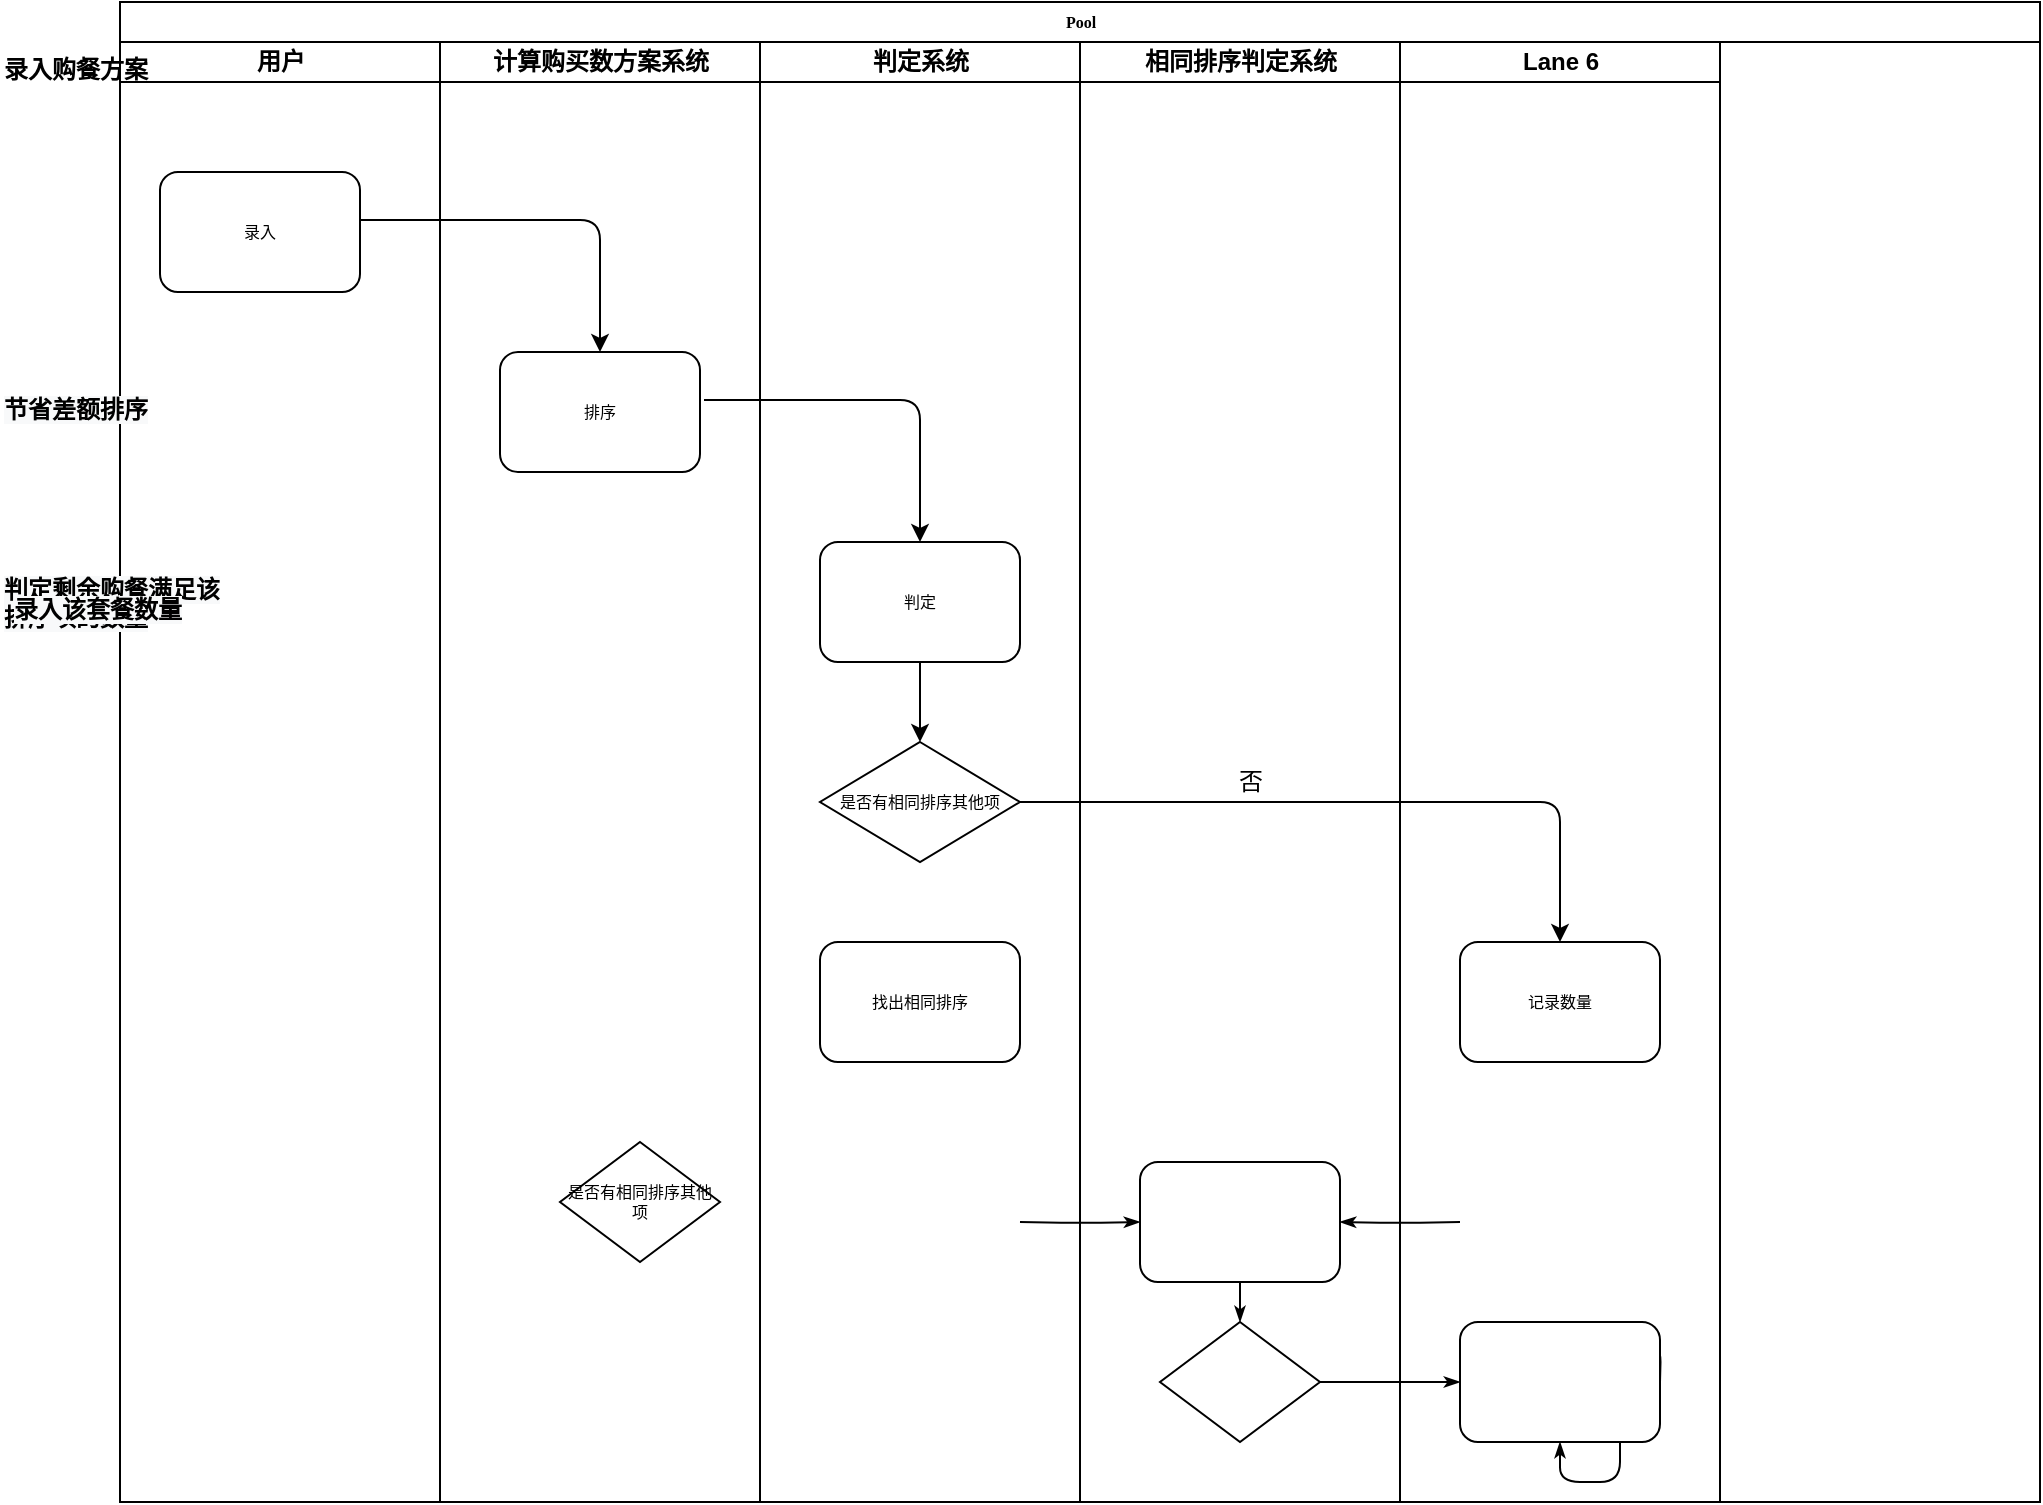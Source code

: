 <mxfile version="14.2.9" type="github" pages="3">
  <diagram name="Page-1" id="74e2e168-ea6b-b213-b513-2b3c1d86103e">
    <mxGraphModel dx="897" dy="621" grid="1" gridSize="10" guides="1" tooltips="1" connect="1" arrows="1" fold="1" page="1" pageScale="1" pageWidth="1100" pageHeight="850" background="#ffffff" math="0" shadow="0">
      <root>
        <mxCell id="0" />
        <mxCell id="1" parent="0" />
        <mxCell id="77e6c97f196da883-1" value="Pool" style="swimlane;html=1;childLayout=stackLayout;startSize=20;rounded=0;shadow=0;labelBackgroundColor=none;strokeWidth=1;fontFamily=Verdana;fontSize=8;align=center;" parent="1" vertex="1">
          <mxGeometry x="70" y="120" width="960" height="750" as="geometry" />
        </mxCell>
        <mxCell id="77e6c97f196da883-2" value="用户" style="swimlane;html=1;startSize=20;" parent="77e6c97f196da883-1" vertex="1">
          <mxGeometry y="20" width="160" height="730" as="geometry" />
        </mxCell>
        <mxCell id="77e6c97f196da883-8" value="录入" style="rounded=1;whiteSpace=wrap;html=1;shadow=0;labelBackgroundColor=none;strokeWidth=1;fontFamily=Verdana;fontSize=8;align=center;" parent="77e6c97f196da883-2" vertex="1">
          <mxGeometry x="20" y="65" width="100" height="60" as="geometry" />
        </mxCell>
        <mxCell id="ouL7xCyoLX6YHPkjMQPY-2" value="&lt;span style=&quot;color: rgb(0 , 0 , 0) ; font-family: &amp;#34;helvetica&amp;#34; ; font-size: 12px ; font-style: normal ; font-weight: 700 ; letter-spacing: normal ; text-align: center ; text-indent: 0px ; text-transform: none ; word-spacing: 0px ; background-color: rgb(248 , 249 , 250) ; display: inline ; float: none&quot;&gt;节省差额排序&lt;/span&gt;" style="text;whiteSpace=wrap;html=1;" parent="77e6c97f196da883-2" vertex="1">
          <mxGeometry x="-60" y="170" width="90" height="30" as="geometry" />
        </mxCell>
        <mxCell id="ouL7xCyoLX6YHPkjMQPY-3" value="&lt;span style=&quot;color: rgb(0 , 0 , 0) ; font-family: &amp;#34;helvetica&amp;#34; ; font-size: 12px ; font-style: normal ; font-weight: 700 ; letter-spacing: normal ; text-align: center ; text-indent: 0px ; text-transform: none ; word-spacing: 0px ; background-color: rgb(248 , 249 , 250) ; display: inline ; float: none&quot;&gt;判定剩余购餐满足该排序项的数量&lt;/span&gt;" style="text;whiteSpace=wrap;html=1;" parent="77e6c97f196da883-2" vertex="1">
          <mxGeometry x="-60" y="260" width="110" height="30" as="geometry" />
        </mxCell>
        <mxCell id="77e6c97f196da883-39" style="edgeStyle=orthogonalEdgeStyle;rounded=1;html=1;labelBackgroundColor=none;startArrow=none;startFill=0;startSize=5;endArrow=classicThin;endFill=1;endSize=5;jettySize=auto;orthogonalLoop=1;strokeWidth=1;fontFamily=Verdana;fontSize=8" parent="77e6c97f196da883-1" source="77e6c97f196da883-20" edge="1">
          <mxGeometry relative="1" as="geometry">
            <mxPoint x="670" y="690" as="targetPoint" />
          </mxGeometry>
        </mxCell>
        <mxCell id="77e6c97f196da883-40" style="edgeStyle=orthogonalEdgeStyle;rounded=1;html=1;labelBackgroundColor=none;startArrow=none;startFill=0;startSize=5;endArrow=classicThin;endFill=1;endSize=5;jettySize=auto;orthogonalLoop=1;strokeWidth=1;fontFamily=Verdana;fontSize=8" parent="77e6c97f196da883-1" target="77e6c97f196da883-24" edge="1">
          <mxGeometry relative="1" as="geometry">
            <mxPoint x="770" y="690" as="sourcePoint" />
          </mxGeometry>
        </mxCell>
        <mxCell id="107ba76e4e335f99-3" style="edgeStyle=orthogonalEdgeStyle;rounded=1;html=1;labelBackgroundColor=none;startArrow=none;startFill=0;startSize=5;endArrow=classicThin;endFill=1;endSize=5;jettySize=auto;orthogonalLoop=1;strokeColor=#000000;strokeWidth=1;fontFamily=Verdana;fontSize=8;fontColor=#000000;" parent="77e6c97f196da883-1" target="77e6c97f196da883-19" edge="1">
          <mxGeometry relative="1" as="geometry">
            <mxPoint x="670" y="610" as="sourcePoint" />
          </mxGeometry>
        </mxCell>
        <mxCell id="107ba76e4e335f99-6" style="edgeStyle=orthogonalEdgeStyle;rounded=1;html=1;labelBackgroundColor=none;startArrow=none;startFill=0;startSize=5;endArrow=classicThin;endFill=1;endSize=5;jettySize=auto;orthogonalLoop=1;strokeWidth=1;fontFamily=Verdana;fontSize=8" parent="77e6c97f196da883-1" target="77e6c97f196da883-19" edge="1">
          <mxGeometry relative="1" as="geometry">
            <mxPoint x="450" y="610" as="sourcePoint" />
          </mxGeometry>
        </mxCell>
        <mxCell id="77e6c97f196da883-3" value="计算购买数方案系统" style="swimlane;html=1;startSize=20;" parent="77e6c97f196da883-1" vertex="1">
          <mxGeometry x="160" y="20" width="160" height="730" as="geometry" />
        </mxCell>
        <mxCell id="77e6c97f196da883-9" value="排序" style="rounded=1;whiteSpace=wrap;html=1;shadow=0;labelBackgroundColor=none;strokeWidth=1;fontFamily=Verdana;fontSize=8;align=center;" parent="77e6c97f196da883-3" vertex="1">
          <mxGeometry x="30" y="155" width="100" height="60" as="geometry" />
        </mxCell>
        <mxCell id="ouL7xCyoLX6YHPkjMQPY-8" value="是否有相同排序其他项" style="rhombus;whiteSpace=wrap;html=1;rounded=0;shadow=0;labelBackgroundColor=none;strokeWidth=1;fontFamily=Verdana;fontSize=8;align=center;" parent="77e6c97f196da883-3" vertex="1">
          <mxGeometry x="60" y="550" width="80" height="60" as="geometry" />
        </mxCell>
        <mxCell id="77e6c97f196da883-4" value="判定系统" style="swimlane;html=1;startSize=20;" parent="77e6c97f196da883-1" vertex="1">
          <mxGeometry x="320" y="20" width="160" height="730" as="geometry" />
        </mxCell>
        <mxCell id="ouL7xCyoLX6YHPkjMQPY-9" value="判定" style="rounded=1;whiteSpace=wrap;html=1;shadow=0;labelBackgroundColor=none;strokeWidth=1;fontFamily=Verdana;fontSize=8;align=center;" parent="77e6c97f196da883-4" vertex="1">
          <mxGeometry x="30" y="250" width="100" height="60" as="geometry" />
        </mxCell>
        <mxCell id="ouL7xCyoLX6YHPkjMQPY-12" value="是否有相同排序其他项" style="rhombus;whiteSpace=wrap;html=1;rounded=0;shadow=0;labelBackgroundColor=none;strokeWidth=1;fontFamily=Verdana;fontSize=8;align=center;" parent="77e6c97f196da883-4" vertex="1">
          <mxGeometry x="30" y="350" width="100" height="60" as="geometry" />
        </mxCell>
        <mxCell id="ouL7xCyoLX6YHPkjMQPY-16" value="" style="endArrow=classic;html=1;entryX=0.5;entryY=0;entryDx=0;entryDy=0;" parent="77e6c97f196da883-4" source="ouL7xCyoLX6YHPkjMQPY-9" target="ouL7xCyoLX6YHPkjMQPY-12" edge="1">
          <mxGeometry width="50" height="50" relative="1" as="geometry">
            <mxPoint x="-80" y="270" as="sourcePoint" />
            <mxPoint x="-30" y="220" as="targetPoint" />
          </mxGeometry>
        </mxCell>
        <mxCell id="77e6c97f196da883-15" value="找出相同排序" style="rounded=1;whiteSpace=wrap;html=1;shadow=0;labelBackgroundColor=none;strokeWidth=1;fontFamily=Verdana;fontSize=8;align=center;" parent="77e6c97f196da883-4" vertex="1">
          <mxGeometry x="30" y="450" width="100" height="60" as="geometry" />
        </mxCell>
        <mxCell id="77e6c97f196da883-5" value="相同排序判定系统" style="swimlane;html=1;startSize=20;" parent="77e6c97f196da883-1" vertex="1">
          <mxGeometry x="480" y="20" width="160" height="730" as="geometry" />
        </mxCell>
        <mxCell id="77e6c97f196da883-19" value="" style="rounded=1;whiteSpace=wrap;html=1;shadow=0;labelBackgroundColor=none;strokeWidth=1;fontFamily=Verdana;fontSize=8;align=center;" parent="77e6c97f196da883-5" vertex="1">
          <mxGeometry x="30" y="560" width="100" height="60" as="geometry" />
        </mxCell>
        <mxCell id="77e6c97f196da883-20" value="" style="rhombus;whiteSpace=wrap;html=1;rounded=0;shadow=0;labelBackgroundColor=none;strokeWidth=1;fontFamily=Verdana;fontSize=8;align=center;" parent="77e6c97f196da883-5" vertex="1">
          <mxGeometry x="40" y="640" width="80" height="60" as="geometry" />
        </mxCell>
        <mxCell id="77e6c97f196da883-36" style="edgeStyle=orthogonalEdgeStyle;rounded=1;html=1;labelBackgroundColor=none;startArrow=none;startFill=0;startSize=5;endArrow=classicThin;endFill=1;endSize=5;jettySize=auto;orthogonalLoop=1;strokeWidth=1;fontFamily=Verdana;fontSize=8" parent="77e6c97f196da883-5" source="77e6c97f196da883-19" target="77e6c97f196da883-20" edge="1">
          <mxGeometry relative="1" as="geometry" />
        </mxCell>
        <mxCell id="ouL7xCyoLX6YHPkjMQPY-18" value="否" style="text;html=1;resizable=0;autosize=1;align=center;verticalAlign=middle;points=[];fillColor=none;strokeColor=none;rounded=0;" parent="77e6c97f196da883-5" vertex="1">
          <mxGeometry x="70" y="360" width="30" height="20" as="geometry" />
        </mxCell>
        <mxCell id="77e6c97f196da883-7" value="Lane 6" style="swimlane;html=1;startSize=20;" parent="77e6c97f196da883-1" vertex="1">
          <mxGeometry x="640" y="20" width="160" height="730" as="geometry" />
        </mxCell>
        <mxCell id="77e6c97f196da883-24" value="" style="rounded=1;whiteSpace=wrap;html=1;shadow=0;labelBackgroundColor=none;strokeWidth=1;fontFamily=Verdana;fontSize=8;align=center;" parent="77e6c97f196da883-7" vertex="1">
          <mxGeometry x="30" y="640" width="100" height="60" as="geometry" />
        </mxCell>
        <mxCell id="ouL7xCyoLX6YHPkjMQPY-20" value="记录数量" style="rounded=1;whiteSpace=wrap;html=1;shadow=0;labelBackgroundColor=none;strokeWidth=1;fontFamily=Verdana;fontSize=8;align=center;" parent="77e6c97f196da883-7" vertex="1">
          <mxGeometry x="30" y="450" width="100" height="60" as="geometry" />
        </mxCell>
        <mxCell id="ouL7xCyoLX6YHPkjMQPY-13" value="" style="endArrow=classic;html=1;entryX=0.5;entryY=0;entryDx=0;entryDy=0;exitX=1.02;exitY=0.4;exitDx=0;exitDy=0;exitPerimeter=0;" parent="77e6c97f196da883-1" source="77e6c97f196da883-9" target="ouL7xCyoLX6YHPkjMQPY-9" edge="1">
          <mxGeometry width="50" height="50" relative="1" as="geometry">
            <mxPoint x="240" y="480" as="sourcePoint" />
            <mxPoint x="290" y="430" as="targetPoint" />
            <Array as="points">
              <mxPoint x="400" y="199" />
            </Array>
          </mxGeometry>
        </mxCell>
        <mxCell id="ouL7xCyoLX6YHPkjMQPY-15" value="" style="endArrow=classic;html=1;entryX=0.5;entryY=0;entryDx=0;entryDy=0;exitX=1;exitY=0.4;exitDx=0;exitDy=0;exitPerimeter=0;" parent="77e6c97f196da883-1" source="77e6c97f196da883-8" target="77e6c97f196da883-9" edge="1">
          <mxGeometry width="50" height="50" relative="1" as="geometry">
            <mxPoint x="240" y="290" as="sourcePoint" />
            <mxPoint x="290" y="240" as="targetPoint" />
            <Array as="points">
              <mxPoint x="240" y="109" />
            </Array>
          </mxGeometry>
        </mxCell>
        <mxCell id="ouL7xCyoLX6YHPkjMQPY-17" value="" style="endArrow=classic;html=1;entryX=0.5;entryY=0;entryDx=0;entryDy=0;exitX=1;exitY=0.5;exitDx=0;exitDy=0;" parent="77e6c97f196da883-1" source="ouL7xCyoLX6YHPkjMQPY-12" target="ouL7xCyoLX6YHPkjMQPY-20" edge="1">
          <mxGeometry width="50" height="50" relative="1" as="geometry">
            <mxPoint x="240" y="400" as="sourcePoint" />
            <mxPoint x="290" y="350" as="targetPoint" />
            <Array as="points">
              <mxPoint x="720" y="400" />
            </Array>
          </mxGeometry>
        </mxCell>
        <mxCell id="ouL7xCyoLX6YHPkjMQPY-1" value="&lt;div style=&quot;text-align: center&quot;&gt;&lt;span&gt;&lt;font face=&quot;helvetica&quot;&gt;&lt;b&gt;录入购餐方案&lt;/b&gt;&lt;/font&gt;&lt;/span&gt;&lt;/div&gt;" style="text;whiteSpace=wrap;html=1;rotation=0;" parent="1" vertex="1">
          <mxGeometry x="10" y="140" width="100" height="30" as="geometry" />
        </mxCell>
        <mxCell id="ouL7xCyoLX6YHPkjMQPY-11" value="&lt;span style=&quot;color: rgb(0 , 0 , 0) ; font-family: &amp;#34;helvetica&amp;#34; ; font-size: 12px ; font-style: normal ; font-weight: 700 ; letter-spacing: normal ; text-align: center ; text-indent: 0px ; text-transform: none ; word-spacing: 0px ; background-color: rgb(248 , 249 , 250) ; display: inline ; float: none&quot;&gt;录入该套餐数量&lt;/span&gt;" style="text;whiteSpace=wrap;html=1;" parent="1" vertex="1">
          <mxGeometry x="15" y="410" width="90" height="30" as="geometry" />
        </mxCell>
      </root>
    </mxGraphModel>
  </diagram>
  <diagram id="Jp_0Dv9s4Y3nVIQZ1F1w" name="管理员操作流程">
    <mxGraphModel dx="897" dy="564" grid="1" gridSize="10" guides="1" tooltips="1" connect="1" arrows="1" fold="1" page="1" pageScale="1" pageWidth="827" pageHeight="1169" math="0" shadow="0">
      <root>
        <mxCell id="syh2b1wknD5gntk_Asfk-0" />
        <mxCell id="syh2b1wknD5gntk_Asfk-1" parent="syh2b1wknD5gntk_Asfk-0" />
        <mxCell id="e2fdtUEJg0z5a7h14m2f-0" value="管理员操作流程" style="swimlane;html=1;childLayout=stackLayout;startSize=20;rounded=0;shadow=0;labelBackgroundColor=none;strokeWidth=1;fontFamily=Verdana;fontSize=8;align=center;" vertex="1" parent="syh2b1wknD5gntk_Asfk-1">
          <mxGeometry x="310" y="130" width="640" height="510" as="geometry" />
        </mxCell>
        <mxCell id="e2fdtUEJg0z5a7h14m2f-1" value="管理员" style="swimlane;html=1;startSize=20;" vertex="1" parent="e2fdtUEJg0z5a7h14m2f-0">
          <mxGeometry y="20" width="160" height="490" as="geometry" />
        </mxCell>
        <mxCell id="e2fdtUEJg0z5a7h14m2f-2" value="开始" style="rounded=1;whiteSpace=wrap;html=1;shadow=0;labelBackgroundColor=none;strokeWidth=1;fontFamily=Verdana;fontSize=8;align=center;" vertex="1" parent="e2fdtUEJg0z5a7h14m2f-1">
          <mxGeometry x="30" y="60" width="100" height="60" as="geometry" />
        </mxCell>
        <mxCell id="e2fdtUEJg0z5a7h14m2f-35" value="开始" style="rounded=1;whiteSpace=wrap;html=1;shadow=0;labelBackgroundColor=none;strokeWidth=1;fontFamily=Verdana;fontSize=8;align=center;" vertex="1" parent="e2fdtUEJg0z5a7h14m2f-1">
          <mxGeometry x="30" y="310" width="100" height="60" as="geometry" />
        </mxCell>
        <mxCell id="e2fdtUEJg0z5a7h14m2f-9" value="信息录入功能" style="swimlane;html=1;startSize=20;" vertex="1" parent="e2fdtUEJg0z5a7h14m2f-0">
          <mxGeometry x="160" y="20" width="160" height="490" as="geometry" />
        </mxCell>
        <mxCell id="e2fdtUEJg0z5a7h14m2f-10" value="录入套餐图片/价钱/名称/菜品组合" style="rounded=1;whiteSpace=wrap;html=1;shadow=0;labelBackgroundColor=none;strokeWidth=1;fontFamily=Verdana;fontSize=8;align=center;" vertex="1" parent="e2fdtUEJg0z5a7h14m2f-9">
          <mxGeometry x="30" y="312" width="100" height="60" as="geometry" />
        </mxCell>
        <mxCell id="e2fdtUEJg0z5a7h14m2f-32" value="录入菜品图片/价钱/名称" style="rounded=1;whiteSpace=wrap;html=1;shadow=0;labelBackgroundColor=none;strokeWidth=1;fontFamily=Verdana;fontSize=8;align=center;" vertex="1" parent="e2fdtUEJg0z5a7h14m2f-9">
          <mxGeometry x="30" y="60" width="100" height="60" as="geometry" />
        </mxCell>
        <mxCell id="e2fdtUEJg0z5a7h14m2f-12" value="优惠额排序功能" style="swimlane;html=1;startSize=20;" vertex="1" parent="e2fdtUEJg0z5a7h14m2f-0">
          <mxGeometry x="320" y="20" width="160" height="490" as="geometry" />
        </mxCell>
        <mxCell id="e2fdtUEJg0z5a7h14m2f-36" value="由大到小排序" style="rounded=1;whiteSpace=wrap;html=1;shadow=0;labelBackgroundColor=none;strokeWidth=1;fontFamily=Verdana;fontSize=8;align=center;" vertex="1" parent="e2fdtUEJg0z5a7h14m2f-12">
          <mxGeometry x="30" y="312" width="100" height="60" as="geometry" />
        </mxCell>
        <mxCell id="e2fdtUEJg0z5a7h14m2f-17" value="存储功能" style="swimlane;html=1;startSize=20;" vertex="1" parent="e2fdtUEJg0z5a7h14m2f-0">
          <mxGeometry x="480" y="20" width="160" height="490" as="geometry" />
        </mxCell>
        <mxCell id="e2fdtUEJg0z5a7h14m2f-31" value="存储" style="rounded=1;whiteSpace=wrap;html=1;shadow=0;labelBackgroundColor=none;strokeWidth=1;fontFamily=Verdana;fontSize=8;align=center;" vertex="1" parent="e2fdtUEJg0z5a7h14m2f-17">
          <mxGeometry x="30" y="60" width="100" height="60" as="geometry" />
        </mxCell>
        <mxCell id="e2fdtUEJg0z5a7h14m2f-43" value="存储" style="rounded=1;whiteSpace=wrap;html=1;shadow=0;labelBackgroundColor=none;strokeWidth=1;fontFamily=Verdana;fontSize=8;align=center;" vertex="1" parent="e2fdtUEJg0z5a7h14m2f-17">
          <mxGeometry x="30" y="312" width="100" height="60" as="geometry" />
        </mxCell>
        <mxCell id="15U03J2cJ9C9nPjsJcDL-4" value="结束" style="rounded=1;whiteSpace=wrap;html=1;shadow=0;labelBackgroundColor=none;strokeWidth=1;fontFamily=Verdana;fontSize=8;align=center;" vertex="1" parent="e2fdtUEJg0z5a7h14m2f-17">
          <mxGeometry x="30" y="150" width="100" height="60" as="geometry" />
        </mxCell>
        <mxCell id="15U03J2cJ9C9nPjsJcDL-5" value="" style="endArrow=classic;html=1;exitX=0.5;exitY=1;exitDx=0;exitDy=0;" edge="1" parent="e2fdtUEJg0z5a7h14m2f-17" source="e2fdtUEJg0z5a7h14m2f-31" target="15U03J2cJ9C9nPjsJcDL-4">
          <mxGeometry width="50" height="50" relative="1" as="geometry">
            <mxPoint x="-20" y="352" as="sourcePoint" />
            <mxPoint x="40" y="352" as="targetPoint" />
          </mxGeometry>
        </mxCell>
        <mxCell id="15U03J2cJ9C9nPjsJcDL-6" value="结束" style="rounded=1;whiteSpace=wrap;html=1;shadow=0;labelBackgroundColor=none;strokeWidth=1;fontFamily=Verdana;fontSize=8;align=center;" vertex="1" parent="e2fdtUEJg0z5a7h14m2f-17">
          <mxGeometry x="30" y="405" width="100" height="60" as="geometry" />
        </mxCell>
        <mxCell id="15U03J2cJ9C9nPjsJcDL-7" value="" style="endArrow=classic;html=1;" edge="1" parent="e2fdtUEJg0z5a7h14m2f-17" source="e2fdtUEJg0z5a7h14m2f-43" target="15U03J2cJ9C9nPjsJcDL-6">
          <mxGeometry width="50" height="50" relative="1" as="geometry">
            <mxPoint x="90" y="130" as="sourcePoint" />
            <mxPoint x="90" y="160" as="targetPoint" />
          </mxGeometry>
        </mxCell>
        <mxCell id="e2fdtUEJg0z5a7h14m2f-33" value="" style="endArrow=classic;html=1;exitX=1;exitY=0.5;exitDx=0;exitDy=0;" edge="1" parent="e2fdtUEJg0z5a7h14m2f-0" source="e2fdtUEJg0z5a7h14m2f-2" target="e2fdtUEJg0z5a7h14m2f-32">
          <mxGeometry width="50" height="50" relative="1" as="geometry">
            <mxPoint x="290" y="280" as="sourcePoint" />
            <mxPoint x="340" y="230" as="targetPoint" />
          </mxGeometry>
        </mxCell>
        <mxCell id="e2fdtUEJg0z5a7h14m2f-34" value="" style="endArrow=classic;html=1;exitX=1;exitY=0.5;exitDx=0;exitDy=0;" edge="1" parent="e2fdtUEJg0z5a7h14m2f-0" source="e2fdtUEJg0z5a7h14m2f-32" target="e2fdtUEJg0z5a7h14m2f-31">
          <mxGeometry width="50" height="50" relative="1" as="geometry">
            <mxPoint x="140" y="120" as="sourcePoint" />
            <mxPoint x="200" y="120" as="targetPoint" />
          </mxGeometry>
        </mxCell>
        <mxCell id="e2fdtUEJg0z5a7h14m2f-44" value="" style="endArrow=classic;html=1;exitX=1;exitY=0.5;exitDx=0;exitDy=0;" edge="1" parent="e2fdtUEJg0z5a7h14m2f-0" source="e2fdtUEJg0z5a7h14m2f-35" target="e2fdtUEJg0z5a7h14m2f-10">
          <mxGeometry width="50" height="50" relative="1" as="geometry">
            <mxPoint x="130" y="212" as="sourcePoint" />
            <mxPoint x="200" y="360" as="targetPoint" />
          </mxGeometry>
        </mxCell>
        <mxCell id="e2fdtUEJg0z5a7h14m2f-47" value="" style="endArrow=classic;html=1;exitX=1;exitY=0.5;exitDx=0;exitDy=0;" edge="1" parent="e2fdtUEJg0z5a7h14m2f-0" source="e2fdtUEJg0z5a7h14m2f-36" target="e2fdtUEJg0z5a7h14m2f-43">
          <mxGeometry width="50" height="50" relative="1" as="geometry">
            <mxPoint x="300" y="222" as="sourcePoint" />
            <mxPoint x="360" y="222" as="targetPoint" />
          </mxGeometry>
        </mxCell>
        <mxCell id="15U03J2cJ9C9nPjsJcDL-3" value="" style="endArrow=classic;html=1;exitX=1;exitY=0.5;exitDx=0;exitDy=0;entryX=0;entryY=0.5;entryDx=0;entryDy=0;" edge="1" parent="e2fdtUEJg0z5a7h14m2f-0" source="e2fdtUEJg0z5a7h14m2f-10" target="e2fdtUEJg0z5a7h14m2f-36">
          <mxGeometry width="50" height="50" relative="1" as="geometry">
            <mxPoint x="460" y="372" as="sourcePoint" />
            <mxPoint x="520" y="372" as="targetPoint" />
          </mxGeometry>
        </mxCell>
        <mxCell id="e2fdtUEJg0z5a7h14m2f-28" value="&lt;div style=&quot;text-align: center&quot;&gt;&lt;span&gt;&lt;font face=&quot;helvetica&quot;&gt;&lt;b&gt;录入菜品信息&lt;/b&gt;&lt;/font&gt;&lt;/span&gt;&lt;/div&gt;" style="text;whiteSpace=wrap;html=1;rotation=0;" vertex="1" parent="syh2b1wknD5gntk_Asfk-1">
          <mxGeometry x="220" y="220" width="80" height="30" as="geometry" />
        </mxCell>
        <mxCell id="e2fdtUEJg0z5a7h14m2f-3" value="&lt;span style=&quot;color: rgb(0 , 0 , 0) ; font-family: &amp;#34;helvetica&amp;#34; ; font-size: 12px ; font-style: normal ; font-weight: 700 ; letter-spacing: normal ; text-align: center ; text-indent: 0px ; text-transform: none ; word-spacing: 0px ; background-color: rgb(248 , 249 , 250) ; display: inline ; float: none&quot;&gt;录入套餐信息&lt;/span&gt;" style="text;whiteSpace=wrap;html=1;" vertex="1" parent="syh2b1wknD5gntk_Asfk-1">
          <mxGeometry x="220" y="470" width="80" height="30" as="geometry" />
        </mxCell>
      </root>
    </mxGraphModel>
  </diagram>
  <diagram id="3OoflNLDqQ1d2uq57GBS" name="用户操作流程">
    <mxGraphModel dx="897" dy="621" grid="1" gridSize="10" guides="1" tooltips="1" connect="1" arrows="1" fold="1" page="1" pageScale="1" pageWidth="827" pageHeight="1169" math="0" shadow="0">
      <root>
        <mxCell id="B8GpLeSW9WDh-s2J5Bn4-0" />
        <mxCell id="B8GpLeSW9WDh-s2J5Bn4-1" parent="B8GpLeSW9WDh-s2J5Bn4-0" />
        <mxCell id="Scfp5zgoTW77vw0WsTQA-0" value="用户操作流程" style="swimlane;html=1;childLayout=stackLayout;startSize=20;rounded=0;shadow=0;labelBackgroundColor=none;strokeWidth=1;fontFamily=Verdana;fontSize=8;align=center;" parent="B8GpLeSW9WDh-s2J5Bn4-1" vertex="1">
          <mxGeometry x="310" y="130" width="1030" height="620" as="geometry" />
        </mxCell>
        <mxCell id="Scfp5zgoTW77vw0WsTQA-1" value="用户" style="swimlane;html=1;startSize=20;" parent="Scfp5zgoTW77vw0WsTQA-0" vertex="1">
          <mxGeometry y="20" width="160" height="600" as="geometry" />
        </mxCell>
        <mxCell id="Scfp5zgoTW77vw0WsTQA-2" value="开始" style="rounded=1;whiteSpace=wrap;html=1;shadow=0;labelBackgroundColor=none;strokeWidth=1;fontFamily=Verdana;fontSize=8;align=center;" parent="Scfp5zgoTW77vw0WsTQA-1" vertex="1">
          <mxGeometry x="30" y="60" width="100" height="60" as="geometry" />
        </mxCell>
        <mxCell id="Scfp5zgoTW77vw0WsTQA-4" value="提交选择功能" style="swimlane;html=1;startSize=20;" parent="Scfp5zgoTW77vw0WsTQA-0" vertex="1">
          <mxGeometry x="160" y="20" width="160" height="600" as="geometry" />
        </mxCell>
        <mxCell id="Scfp5zgoTW77vw0WsTQA-6" value="提交" style="rounded=1;whiteSpace=wrap;html=1;shadow=0;labelBackgroundColor=none;strokeWidth=1;fontFamily=Verdana;fontSize=8;align=center;" parent="Scfp5zgoTW77vw0WsTQA-4" vertex="1">
          <mxGeometry x="30" y="60" width="100" height="60" as="geometry" />
        </mxCell>
        <mxCell id="Scfp5zgoTW77vw0WsTQA-12" value="" style="endArrow=classic;html=1;exitX=1;exitY=0.5;exitDx=0;exitDy=0;" parent="Scfp5zgoTW77vw0WsTQA-0" source="Scfp5zgoTW77vw0WsTQA-2" target="Scfp5zgoTW77vw0WsTQA-6" edge="1">
          <mxGeometry width="50" height="50" relative="1" as="geometry">
            <mxPoint x="290" y="280" as="sourcePoint" />
            <mxPoint x="340" y="230" as="targetPoint" />
          </mxGeometry>
        </mxCell>
        <mxCell id="Scfp5zgoTW77vw0WsTQA-15" value="" style="endArrow=classic;html=1;exitX=1;exitY=0.5;exitDx=0;exitDy=0;entryX=0;entryY=0.5;entryDx=0;entryDy=0;" parent="Scfp5zgoTW77vw0WsTQA-0" source="Scfp5zgoTW77vw0WsTQA-6" target="mNoebpdp3pZ4CvMQ3teG-0" edge="1">
          <mxGeometry width="50" height="50" relative="1" as="geometry">
            <mxPoint x="140" y="222" as="sourcePoint" />
            <mxPoint x="200" y="222" as="targetPoint" />
          </mxGeometry>
        </mxCell>
        <mxCell id="Scfp5zgoTW77vw0WsTQA-7" value="待判定菜品判定功能" style="swimlane;html=1;startSize=20;" parent="Scfp5zgoTW77vw0WsTQA-0" vertex="1">
          <mxGeometry x="320" y="20" width="360" height="600" as="geometry" />
        </mxCell>
        <mxCell id="mNoebpdp3pZ4CvMQ3teG-0" value="待判定菜品满足该套餐的数量" style="rounded=1;whiteSpace=wrap;html=1;shadow=0;labelBackgroundColor=none;strokeWidth=1;fontFamily=Verdana;fontSize=8;align=center;" parent="Scfp5zgoTW77vw0WsTQA-7" vertex="1">
          <mxGeometry x="160" y="60" width="100" height="60" as="geometry" />
        </mxCell>
        <mxCell id="qTZFoO3pop353_HqjEWo-0" value="是否没有相同的排序项且相同排序当中数量最少" style="rhombus;whiteSpace=wrap;html=1;" parent="Scfp5zgoTW77vw0WsTQA-7" vertex="1">
          <mxGeometry x="145" y="240" width="135" height="60" as="geometry" />
        </mxCell>
        <mxCell id="qTZFoO3pop353_HqjEWo-5" value="" style="endArrow=classic;html=1;" parent="Scfp5zgoTW77vw0WsTQA-7" source="eHNqr2JOOd4bOIvWFbwj-0" target="qTZFoO3pop353_HqjEWo-0" edge="1">
          <mxGeometry width="50" height="50" relative="1" as="geometry">
            <mxPoint x="330" y="100" as="sourcePoint" />
            <mxPoint x="270" y="100" as="targetPoint" />
          </mxGeometry>
        </mxCell>
        <mxCell id="qTZFoO3pop353_HqjEWo-11" value="&lt;div style=&quot;text-align: center&quot;&gt;&lt;span&gt;&lt;font face=&quot;helvetica&quot;&gt;是&lt;/font&gt;&lt;/span&gt;&lt;/div&gt;" style="text;whiteSpace=wrap;html=1;rotation=0;" parent="Scfp5zgoTW77vw0WsTQA-7" vertex="1">
          <mxGeometry x="190" y="295" width="20" height="30" as="geometry" />
        </mxCell>
        <mxCell id="qTZFoO3pop353_HqjEWo-13" value="&lt;div style=&quot;text-align: center&quot;&gt;&lt;span&gt;&lt;font face=&quot;helvetica&quot;&gt;否&lt;/font&gt;&lt;/span&gt;&lt;/div&gt;" style="text;whiteSpace=wrap;html=1;rotation=0;" parent="Scfp5zgoTW77vw0WsTQA-7" vertex="1">
          <mxGeometry x="190" y="445" width="20" height="30" as="geometry" />
        </mxCell>
        <mxCell id="qTZFoO3pop353_HqjEWo-14" value="相同排序id的下一项作为判定使用" style="rounded=1;whiteSpace=wrap;html=1;shadow=0;labelBackgroundColor=none;strokeWidth=1;fontFamily=Verdana;fontSize=8;align=center;" parent="Scfp5zgoTW77vw0WsTQA-7" vertex="1">
          <mxGeometry x="162" y="460" width="100" height="60" as="geometry" />
        </mxCell>
        <mxCell id="qTZFoO3pop353_HqjEWo-15" value="" style="endArrow=classic;html=1;" parent="Scfp5zgoTW77vw0WsTQA-7" target="qTZFoO3pop353_HqjEWo-14" edge="1">
          <mxGeometry width="50" height="50" relative="1" as="geometry">
            <mxPoint x="212.396" y="394.961" as="sourcePoint" />
            <mxPoint x="220" y="170" as="targetPoint" />
          </mxGeometry>
        </mxCell>
        <mxCell id="eHNqr2JOOd4bOIvWFbwj-0" value="优惠额是否为正数" style="rhombus;whiteSpace=wrap;html=1;" parent="Scfp5zgoTW77vw0WsTQA-7" vertex="1">
          <mxGeometry x="145" y="150" width="130" height="60" as="geometry" />
        </mxCell>
        <mxCell id="eHNqr2JOOd4bOIvWFbwj-1" value="" style="endArrow=classic;html=1;" parent="Scfp5zgoTW77vw0WsTQA-7" source="mNoebpdp3pZ4CvMQ3teG-0" target="eHNqr2JOOd4bOIvWFbwj-0" edge="1">
          <mxGeometry width="50" height="50" relative="1" as="geometry">
            <mxPoint x="840" y="270" as="sourcePoint" />
            <mxPoint x="840" y="475" as="targetPoint" />
          </mxGeometry>
        </mxCell>
        <mxCell id="eHNqr2JOOd4bOIvWFbwj-2" value="&lt;div style=&quot;text-align: center&quot;&gt;&lt;span&gt;&lt;font face=&quot;helvetica&quot;&gt;否&lt;/font&gt;&lt;/span&gt;&lt;/div&gt;" style="text;whiteSpace=wrap;html=1;rotation=0;" parent="Scfp5zgoTW77vw0WsTQA-7" vertex="1">
          <mxGeometry x="280" y="150" width="20" height="30" as="geometry" />
        </mxCell>
        <mxCell id="eHNqr2JOOd4bOIvWFbwj-13" value="&lt;div style=&quot;text-align: center&quot;&gt;&lt;span&gt;&lt;font face=&quot;helvetica&quot;&gt;是&lt;/font&gt;&lt;/span&gt;&lt;/div&gt;" style="text;whiteSpace=wrap;html=1;rotation=0;" parent="Scfp5zgoTW77vw0WsTQA-7" vertex="1">
          <mxGeometry x="190" y="210" width="20" height="30" as="geometry" />
        </mxCell>
        <mxCell id="m2Wue1pT_PDRNxj78GoX-2" value="从待判定菜品中剔除该套餐*数量" style="rounded=1;whiteSpace=wrap;html=1;shadow=0;labelBackgroundColor=none;strokeWidth=1;fontFamily=Verdana;fontSize=8;align=center;" vertex="1" parent="Scfp5zgoTW77vw0WsTQA-7">
          <mxGeometry x="30" y="155" width="100" height="60" as="geometry" />
        </mxCell>
        <mxCell id="qTZFoO3pop353_HqjEWo-16" value="" style="endArrow=classic;html=1;exitX=0;exitY=0.5;exitDx=0;exitDy=0;entryX=0;entryY=0.5;entryDx=0;entryDy=0;" parent="Scfp5zgoTW77vw0WsTQA-7" source="qTZFoO3pop353_HqjEWo-14" edge="1" target="mNoebpdp3pZ4CvMQ3teG-0">
          <mxGeometry width="50" height="50" relative="1" as="geometry">
            <mxPoint x="210" y="550" as="sourcePoint" />
            <mxPoint x="170" y="90" as="targetPoint" />
            <Array as="points">
              <mxPoint x="140" y="490" />
              <mxPoint x="140" y="90" />
            </Array>
          </mxGeometry>
        </mxCell>
        <mxCell id="m2Wue1pT_PDRNxj78GoX-3" value="" style="endArrow=classic;html=1;entryX=0;entryY=0.5;entryDx=0;entryDy=0;" edge="1" parent="Scfp5zgoTW77vw0WsTQA-7" source="m2Wue1pT_PDRNxj78GoX-2" target="mNoebpdp3pZ4CvMQ3teG-0">
          <mxGeometry width="50" height="50" relative="1" as="geometry">
            <mxPoint x="99.5" y="100" as="sourcePoint" />
            <mxPoint x="99.5" y="140" as="targetPoint" />
            <Array as="points">
              <mxPoint x="80" y="90" />
            </Array>
          </mxGeometry>
        </mxCell>
        <mxCell id="m2Wue1pT_PDRNxj78GoX-4" value="" style="endArrow=classic;html=1;" edge="1" parent="Scfp5zgoTW77vw0WsTQA-7" target="m2Wue1pT_PDRNxj78GoX-2">
          <mxGeometry width="50" height="50" relative="1" as="geometry">
            <mxPoint x="145" y="370" as="sourcePoint" />
            <mxPoint x="590" y="361.762" as="targetPoint" />
            <Array as="points">
              <mxPoint x="80" y="370" />
            </Array>
          </mxGeometry>
        </mxCell>
        <mxCell id="m2Wue1pT_PDRNxj78GoX-5" value="&lt;div style=&quot;text-align: center&quot;&gt;&lt;span&gt;&lt;font face=&quot;helvetica&quot;&gt;是&lt;/font&gt;&lt;/span&gt;&lt;/div&gt;" style="text;whiteSpace=wrap;html=1;rotation=0;" vertex="1" parent="Scfp5zgoTW77vw0WsTQA-7">
          <mxGeometry x="140" y="320" width="20" height="20" as="geometry" />
        </mxCell>
        <mxCell id="Scfp5zgoTW77vw0WsTQA-9" value="存储功能" style="swimlane;html=1;startSize=20;" parent="Scfp5zgoTW77vw0WsTQA-0" vertex="1">
          <mxGeometry x="680" y="20" width="190" height="600" as="geometry" />
        </mxCell>
        <mxCell id="Scfp5zgoTW77vw0WsTQA-10" value="提取套餐信息" style="rounded=1;whiteSpace=wrap;html=1;shadow=0;labelBackgroundColor=none;strokeWidth=1;fontFamily=Verdana;fontSize=8;align=center;" parent="Scfp5zgoTW77vw0WsTQA-9" vertex="1">
          <mxGeometry x="30" y="60" width="100" height="60" as="geometry" />
        </mxCell>
        <mxCell id="qTZFoO3pop353_HqjEWo-4" value="&lt;div style=&quot;text-align: center&quot;&gt;&lt;span&gt;&lt;font face=&quot;helvetica&quot;&gt;否&lt;/font&gt;&lt;/span&gt;&lt;/div&gt;" style="text;whiteSpace=wrap;html=1;rotation=0;" parent="Scfp5zgoTW77vw0WsTQA-9" vertex="1">
          <mxGeometry x="40" y="240" width="20" height="30" as="geometry" />
        </mxCell>
        <mxCell id="nv6ISV2TCkGnpukUeGbR-0" value="套餐组合记录功能" style="swimlane;html=1;startSize=20;" parent="Scfp5zgoTW77vw0WsTQA-0" vertex="1">
          <mxGeometry x="870" y="20" width="160" height="600" as="geometry" />
        </mxCell>
        <mxCell id="nv6ISV2TCkGnpukUeGbR-1" value="结束" style="rounded=1;whiteSpace=wrap;html=1;shadow=0;labelBackgroundColor=none;strokeWidth=1;fontFamily=Verdana;fontSize=8;align=center;" parent="nv6ISV2TCkGnpukUeGbR-0" vertex="1">
          <mxGeometry x="30" y="496" width="100" height="60" as="geometry" />
        </mxCell>
        <mxCell id="qTZFoO3pop353_HqjEWo-1" value="增加该套餐*数量" style="rounded=1;whiteSpace=wrap;html=1;shadow=0;labelBackgroundColor=none;strokeWidth=1;fontFamily=Verdana;fontSize=8;align=center;" parent="nv6ISV2TCkGnpukUeGbR-0" vertex="1">
          <mxGeometry x="30" y="338" width="100" height="60" as="geometry" />
        </mxCell>
        <mxCell id="qTZFoO3pop353_HqjEWo-17" value="" style="endArrow=classic;html=1;" parent="nv6ISV2TCkGnpukUeGbR-0" source="qTZFoO3pop353_HqjEWo-1" target="nv6ISV2TCkGnpukUeGbR-1" edge="1">
          <mxGeometry width="50" height="50" relative="1" as="geometry">
            <mxPoint x="-120" y="100" as="sourcePoint" />
            <mxPoint x="-180" y="100" as="targetPoint" />
          </mxGeometry>
        </mxCell>
        <mxCell id="Scfp5zgoTW77vw0WsTQA-16" value="" style="endArrow=classic;html=1;exitX=0;exitY=0.5;exitDx=0;exitDy=0;entryX=1;entryY=0.5;entryDx=0;entryDy=0;" parent="Scfp5zgoTW77vw0WsTQA-0" source="Scfp5zgoTW77vw0WsTQA-10" target="mNoebpdp3pZ4CvMQ3teG-0" edge="1">
          <mxGeometry width="50" height="50" relative="1" as="geometry">
            <mxPoint x="300" y="222" as="sourcePoint" />
            <mxPoint x="360" y="222" as="targetPoint" />
          </mxGeometry>
        </mxCell>
        <mxCell id="qTZFoO3pop353_HqjEWo-7" value="" style="endArrow=classic;html=1;" parent="Scfp5zgoTW77vw0WsTQA-0" target="qTZFoO3pop353_HqjEWo-1" edge="1">
          <mxGeometry width="50" height="50" relative="1" as="geometry">
            <mxPoint x="599.138" y="389.681" as="sourcePoint" />
            <mxPoint x="360" y="120" as="targetPoint" />
          </mxGeometry>
        </mxCell>
        <mxCell id="eHNqr2JOOd4bOIvWFbwj-12" value="" style="endArrow=classic;html=1;exitX=1;exitY=0.5;exitDx=0;exitDy=0;" parent="Scfp5zgoTW77vw0WsTQA-0" source="eHNqr2JOOd4bOIvWFbwj-0" edge="1" target="nv6ISV2TCkGnpukUeGbR-1">
          <mxGeometry width="50" height="50" relative="1" as="geometry">
            <mxPoint x="610" y="305" as="sourcePoint" />
            <mxPoint x="630" y="540" as="targetPoint" />
            <Array as="points">
              <mxPoint x="630" y="200" />
              <mxPoint x="630" y="546" />
            </Array>
          </mxGeometry>
        </mxCell>
        <mxCell id="Scfp5zgoTW77vw0WsTQA-17" value="&lt;div style=&quot;text-align: center&quot;&gt;&lt;span&gt;&lt;font face=&quot;helvetica&quot;&gt;&lt;b&gt;选择菜品&lt;/b&gt;&lt;/font&gt;&lt;/span&gt;&lt;/div&gt;" style="text;whiteSpace=wrap;html=1;rotation=0;" parent="B8GpLeSW9WDh-s2J5Bn4-1" vertex="1">
          <mxGeometry x="250" y="220" width="60" height="30" as="geometry" />
        </mxCell>
        <mxCell id="m2Wue1pT_PDRNxj78GoX-0" value="当前排序id套餐" style="rounded=1;whiteSpace=wrap;html=1;shadow=0;labelBackgroundColor=none;strokeWidth=1;fontFamily=Verdana;fontSize=8;align=center;" vertex="1" parent="B8GpLeSW9WDh-s2J5Bn4-1">
          <mxGeometry x="950" y="780" width="100" height="60" as="geometry" />
        </mxCell>
      </root>
    </mxGraphModel>
  </diagram>
</mxfile>
